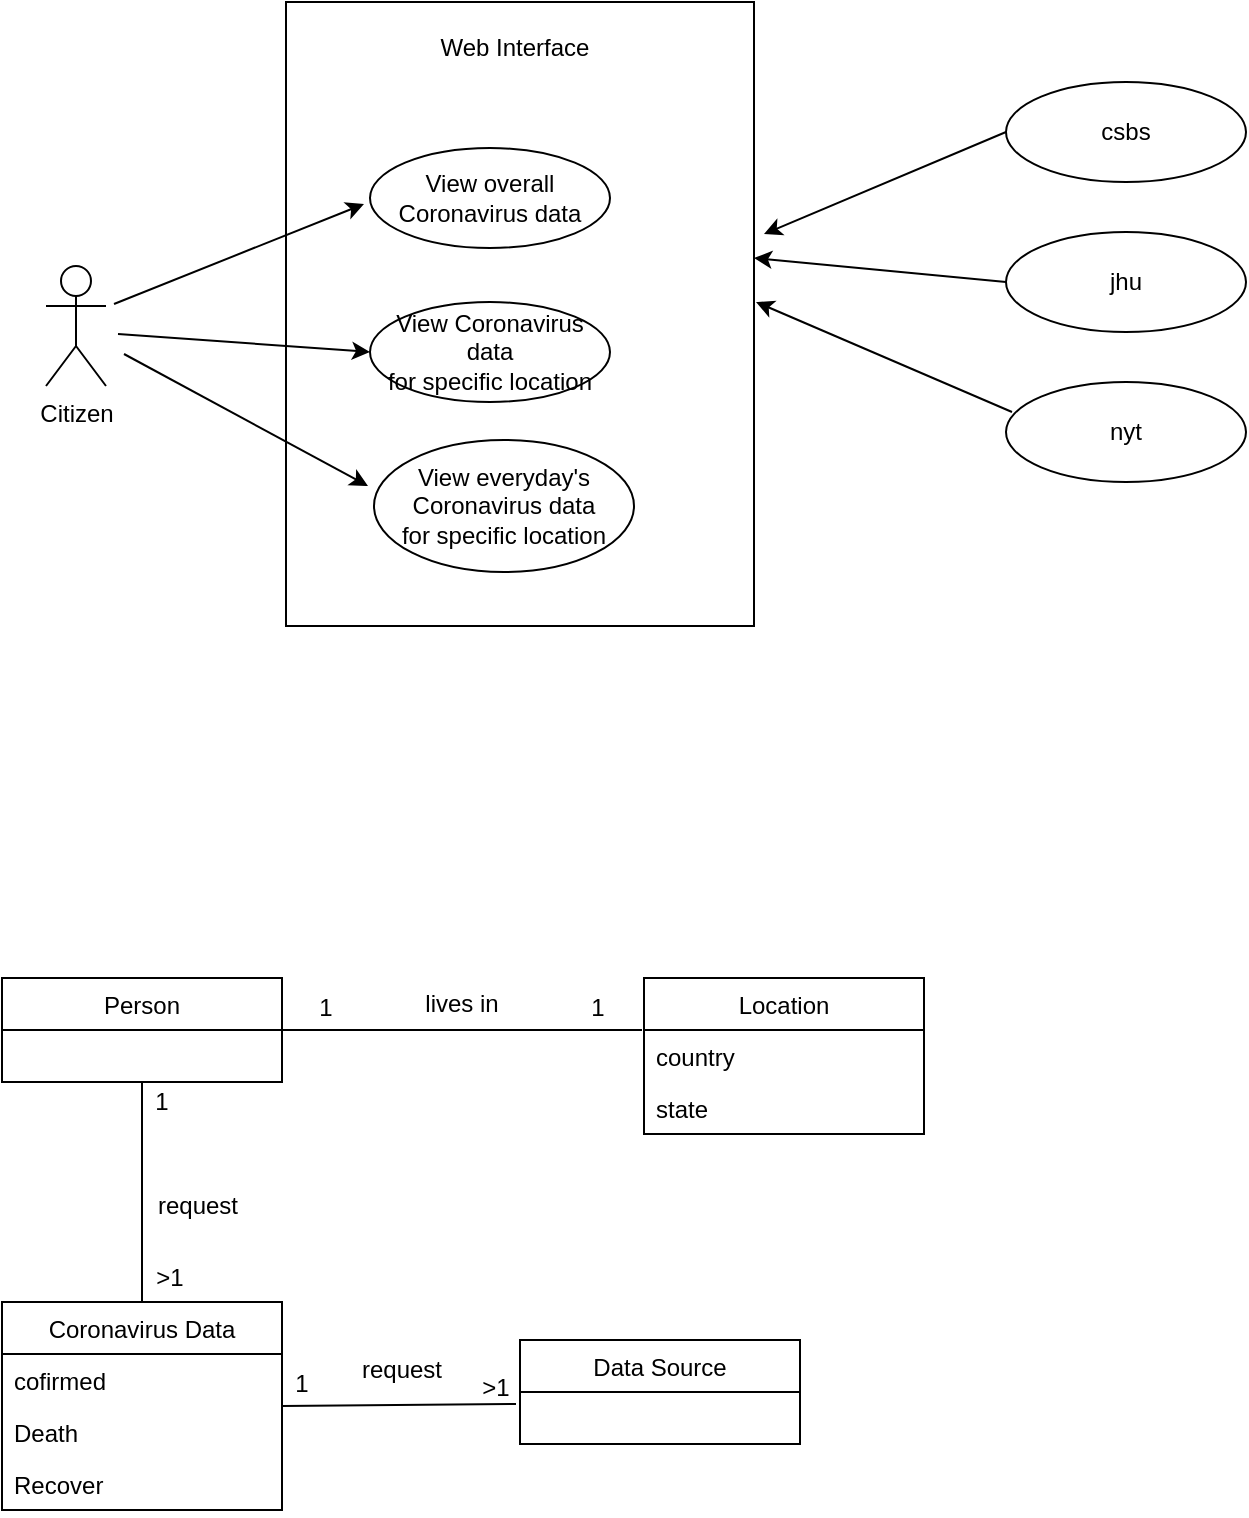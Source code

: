 <mxfile version="14.9.8" type="github">
  <diagram name="Page-1" id="b5b7bab2-c9e2-2cf4-8b2a-24fd1a2a6d21">
    <mxGraphModel dx="1186" dy="790" grid="0" gridSize="10" guides="1" tooltips="1" connect="1" arrows="1" fold="1" page="1" pageScale="1" pageWidth="827" pageHeight="1169" background="none" math="0" shadow="0">
      <root>
        <mxCell id="0" />
        <mxCell id="1" parent="0" />
        <mxCell id="Rek6x4QmJrhdKCj9iVsL-1" value="Citizen" style="shape=umlActor;verticalLabelPosition=bottom;verticalAlign=top;html=1;outlineConnect=0;" vertex="1" parent="1">
          <mxGeometry x="120" y="300" width="30" height="60" as="geometry" />
        </mxCell>
        <mxCell id="Rek6x4QmJrhdKCj9iVsL-7" value="jhu" style="ellipse;whiteSpace=wrap;html=1;" vertex="1" parent="1">
          <mxGeometry x="600" y="283" width="120" height="50" as="geometry" />
        </mxCell>
        <mxCell id="Rek6x4QmJrhdKCj9iVsL-10" value="" style="endArrow=classic;html=1;exitX=0;exitY=0.5;exitDx=0;exitDy=0;" edge="1" parent="1" source="Rek6x4QmJrhdKCj9iVsL-7">
          <mxGeometry width="50" height="50" relative="1" as="geometry">
            <mxPoint x="439" y="305.5" as="sourcePoint" />
            <mxPoint x="474" y="296" as="targetPoint" />
          </mxGeometry>
        </mxCell>
        <mxCell id="Rek6x4QmJrhdKCj9iVsL-13" value="csbs" style="ellipse;whiteSpace=wrap;html=1;" vertex="1" parent="1">
          <mxGeometry x="600" y="208" width="120" height="50" as="geometry" />
        </mxCell>
        <mxCell id="Rek6x4QmJrhdKCj9iVsL-14" value="nyt" style="ellipse;whiteSpace=wrap;html=1;" vertex="1" parent="1">
          <mxGeometry x="600" y="358" width="120" height="50" as="geometry" />
        </mxCell>
        <mxCell id="Rek6x4QmJrhdKCj9iVsL-15" value="" style="endArrow=classic;html=1;exitX=0;exitY=0.5;exitDx=0;exitDy=0;" edge="1" parent="1" source="Rek6x4QmJrhdKCj9iVsL-13">
          <mxGeometry width="50" height="50" relative="1" as="geometry">
            <mxPoint x="657" y="231" as="sourcePoint" />
            <mxPoint x="479" y="284" as="targetPoint" />
          </mxGeometry>
        </mxCell>
        <mxCell id="Rek6x4QmJrhdKCj9iVsL-16" value="" style="endArrow=classic;html=1;exitX=0.025;exitY=0.3;exitDx=0;exitDy=0;exitPerimeter=0;" edge="1" parent="1" source="Rek6x4QmJrhdKCj9iVsL-14">
          <mxGeometry width="50" height="50" relative="1" as="geometry">
            <mxPoint x="669" y="354" as="sourcePoint" />
            <mxPoint x="475" y="318" as="targetPoint" />
          </mxGeometry>
        </mxCell>
        <mxCell id="Rek6x4QmJrhdKCj9iVsL-26" value="" style="rounded=0;whiteSpace=wrap;html=1;" vertex="1" parent="1">
          <mxGeometry x="240" y="168" width="234" height="312" as="geometry" />
        </mxCell>
        <mxCell id="Rek6x4QmJrhdKCj9iVsL-17" value="View overall Coronavirus data" style="ellipse;whiteSpace=wrap;html=1;" vertex="1" parent="1">
          <mxGeometry x="282" y="241" width="120" height="50" as="geometry" />
        </mxCell>
        <mxCell id="Rek6x4QmJrhdKCj9iVsL-18" value="&lt;div&gt;View Coronavirus data&lt;/div&gt;&lt;div&gt;for specific location&lt;br&gt;&lt;/div&gt;" style="ellipse;whiteSpace=wrap;html=1;" vertex="1" parent="1">
          <mxGeometry x="282" y="318" width="120" height="50" as="geometry" />
        </mxCell>
        <mxCell id="Rek6x4QmJrhdKCj9iVsL-19" value="&lt;div&gt;View everyday&#39;s Coronavirus data&lt;/div&gt;&lt;div&gt;for specific location&lt;br&gt;&lt;/div&gt;" style="ellipse;whiteSpace=wrap;html=1;" vertex="1" parent="1">
          <mxGeometry x="284" y="387" width="130" height="66" as="geometry" />
        </mxCell>
        <mxCell id="Rek6x4QmJrhdKCj9iVsL-20" value="" style="endArrow=classic;html=1;" edge="1" parent="1">
          <mxGeometry width="50" height="50" relative="1" as="geometry">
            <mxPoint x="154" y="319" as="sourcePoint" />
            <mxPoint x="279" y="269" as="targetPoint" />
          </mxGeometry>
        </mxCell>
        <mxCell id="Rek6x4QmJrhdKCj9iVsL-21" value="" style="endArrow=classic;html=1;entryX=0;entryY=0.5;entryDx=0;entryDy=0;" edge="1" parent="1" target="Rek6x4QmJrhdKCj9iVsL-18">
          <mxGeometry width="50" height="50" relative="1" as="geometry">
            <mxPoint x="156" y="334" as="sourcePoint" />
            <mxPoint x="206" y="342" as="targetPoint" />
          </mxGeometry>
        </mxCell>
        <mxCell id="Rek6x4QmJrhdKCj9iVsL-22" value="" style="endArrow=classic;html=1;" edge="1" parent="1">
          <mxGeometry width="50" height="50" relative="1" as="geometry">
            <mxPoint x="159" y="344" as="sourcePoint" />
            <mxPoint x="281" y="410" as="targetPoint" />
          </mxGeometry>
        </mxCell>
        <mxCell id="Rek6x4QmJrhdKCj9iVsL-25" value="Web Interface" style="text;html=1;strokeColor=none;fillColor=none;align=center;verticalAlign=middle;whiteSpace=wrap;rounded=0;" vertex="1" parent="1">
          <mxGeometry x="303" y="181" width="103" height="20" as="geometry" />
        </mxCell>
        <mxCell id="Rek6x4QmJrhdKCj9iVsL-29" value="Person" style="swimlane;fontStyle=0;childLayout=stackLayout;horizontal=1;startSize=26;horizontalStack=0;resizeParent=1;resizeParentMax=0;resizeLast=0;collapsible=1;marginBottom=0;" vertex="1" parent="1">
          <mxGeometry x="98" y="656" width="140" height="52" as="geometry" />
        </mxCell>
        <mxCell id="Rek6x4QmJrhdKCj9iVsL-33" value="Location" style="swimlane;fontStyle=0;childLayout=stackLayout;horizontal=1;startSize=26;horizontalStack=0;resizeParent=1;resizeParentMax=0;resizeLast=0;collapsible=1;marginBottom=0;" vertex="1" parent="1">
          <mxGeometry x="419" y="656" width="140" height="78" as="geometry" />
        </mxCell>
        <mxCell id="Rek6x4QmJrhdKCj9iVsL-34" value="country" style="text;strokeColor=none;fillColor=none;align=left;verticalAlign=top;spacingLeft=4;spacingRight=4;overflow=hidden;rotatable=0;points=[[0,0.5],[1,0.5]];portConstraint=eastwest;" vertex="1" parent="Rek6x4QmJrhdKCj9iVsL-33">
          <mxGeometry y="26" width="140" height="26" as="geometry" />
        </mxCell>
        <mxCell id="Rek6x4QmJrhdKCj9iVsL-59" value="state" style="text;strokeColor=none;fillColor=none;align=left;verticalAlign=top;spacingLeft=4;spacingRight=4;overflow=hidden;rotatable=0;points=[[0,0.5],[1,0.5]];portConstraint=eastwest;" vertex="1" parent="Rek6x4QmJrhdKCj9iVsL-33">
          <mxGeometry y="52" width="140" height="26" as="geometry" />
        </mxCell>
        <mxCell id="Rek6x4QmJrhdKCj9iVsL-38" value="" style="endArrow=none;html=1;exitX=1;exitY=0.5;exitDx=0;exitDy=0;" edge="1" parent="1" source="Rek6x4QmJrhdKCj9iVsL-29">
          <mxGeometry width="50" height="50" relative="1" as="geometry">
            <mxPoint x="281" y="715" as="sourcePoint" />
            <mxPoint x="418" y="682" as="targetPoint" />
          </mxGeometry>
        </mxCell>
        <mxCell id="Rek6x4QmJrhdKCj9iVsL-39" value="Coronavirus Data" style="swimlane;fontStyle=0;childLayout=stackLayout;horizontal=1;startSize=26;horizontalStack=0;resizeParent=1;resizeParentMax=0;resizeLast=0;collapsible=1;marginBottom=0;" vertex="1" parent="1">
          <mxGeometry x="98" y="818" width="140" height="104" as="geometry" />
        </mxCell>
        <mxCell id="Rek6x4QmJrhdKCj9iVsL-40" value="cofirmed" style="text;strokeColor=none;fillColor=none;align=left;verticalAlign=top;spacingLeft=4;spacingRight=4;overflow=hidden;rotatable=0;points=[[0,0.5],[1,0.5]];portConstraint=eastwest;" vertex="1" parent="Rek6x4QmJrhdKCj9iVsL-39">
          <mxGeometry y="26" width="140" height="26" as="geometry" />
        </mxCell>
        <mxCell id="Rek6x4QmJrhdKCj9iVsL-41" value="Death" style="text;strokeColor=none;fillColor=none;align=left;verticalAlign=top;spacingLeft=4;spacingRight=4;overflow=hidden;rotatable=0;points=[[0,0.5],[1,0.5]];portConstraint=eastwest;" vertex="1" parent="Rek6x4QmJrhdKCj9iVsL-39">
          <mxGeometry y="52" width="140" height="26" as="geometry" />
        </mxCell>
        <mxCell id="Rek6x4QmJrhdKCj9iVsL-42" value="Recover" style="text;strokeColor=none;fillColor=none;align=left;verticalAlign=top;spacingLeft=4;spacingRight=4;overflow=hidden;rotatable=0;points=[[0,0.5],[1,0.5]];portConstraint=eastwest;" vertex="1" parent="Rek6x4QmJrhdKCj9iVsL-39">
          <mxGeometry y="78" width="140" height="26" as="geometry" />
        </mxCell>
        <mxCell id="Rek6x4QmJrhdKCj9iVsL-43" value="Data Source" style="swimlane;fontStyle=0;childLayout=stackLayout;horizontal=1;startSize=26;horizontalStack=0;resizeParent=1;resizeParentMax=0;resizeLast=0;collapsible=1;marginBottom=0;" vertex="1" parent="1">
          <mxGeometry x="357" y="837" width="140" height="52" as="geometry" />
        </mxCell>
        <mxCell id="Rek6x4QmJrhdKCj9iVsL-48" value="" style="endArrow=none;html=1;entryX=0.5;entryY=1;entryDx=0;entryDy=0;" edge="1" parent="1" source="Rek6x4QmJrhdKCj9iVsL-39" target="Rek6x4QmJrhdKCj9iVsL-29">
          <mxGeometry width="50" height="50" relative="1" as="geometry">
            <mxPoint x="428" y="1002" as="sourcePoint" />
            <mxPoint x="478" y="952" as="targetPoint" />
          </mxGeometry>
        </mxCell>
        <mxCell id="Rek6x4QmJrhdKCj9iVsL-49" value="lives in" style="text;html=1;strokeColor=none;fillColor=none;align=center;verticalAlign=middle;whiteSpace=wrap;rounded=0;" vertex="1" parent="1">
          <mxGeometry x="308" y="659" width="40" height="20" as="geometry" />
        </mxCell>
        <mxCell id="Rek6x4QmJrhdKCj9iVsL-50" value="request" style="text;html=1;strokeColor=none;fillColor=none;align=center;verticalAlign=middle;whiteSpace=wrap;rounded=0;" vertex="1" parent="1">
          <mxGeometry x="176" y="760" width="40" height="20" as="geometry" />
        </mxCell>
        <mxCell id="Rek6x4QmJrhdKCj9iVsL-51" value="" style="endArrow=none;html=1;entryX=1;entryY=0.5;entryDx=0;entryDy=0;" edge="1" parent="1" target="Rek6x4QmJrhdKCj9iVsL-39">
          <mxGeometry width="50" height="50" relative="1" as="geometry">
            <mxPoint x="355" y="869" as="sourcePoint" />
            <mxPoint x="178" y="718" as="targetPoint" />
          </mxGeometry>
        </mxCell>
        <mxCell id="Rek6x4QmJrhdKCj9iVsL-52" value="request" style="text;html=1;strokeColor=none;fillColor=none;align=center;verticalAlign=middle;whiteSpace=wrap;rounded=0;" vertex="1" parent="1">
          <mxGeometry x="278" y="842" width="40" height="20" as="geometry" />
        </mxCell>
        <mxCell id="Rek6x4QmJrhdKCj9iVsL-53" value="1" style="text;html=1;strokeColor=none;fillColor=none;align=center;verticalAlign=middle;whiteSpace=wrap;rounded=0;" vertex="1" parent="1">
          <mxGeometry x="158" y="708" width="40" height="20" as="geometry" />
        </mxCell>
        <mxCell id="Rek6x4QmJrhdKCj9iVsL-54" value="&amp;gt;1" style="text;html=1;strokeColor=none;fillColor=none;align=center;verticalAlign=middle;whiteSpace=wrap;rounded=0;" vertex="1" parent="1">
          <mxGeometry x="162" y="796" width="40" height="20" as="geometry" />
        </mxCell>
        <mxCell id="Rek6x4QmJrhdKCj9iVsL-55" value="1" style="text;html=1;strokeColor=none;fillColor=none;align=center;verticalAlign=middle;whiteSpace=wrap;rounded=0;" vertex="1" parent="1">
          <mxGeometry x="376" y="661" width="40" height="20" as="geometry" />
        </mxCell>
        <mxCell id="Rek6x4QmJrhdKCj9iVsL-56" value="1" style="text;html=1;strokeColor=none;fillColor=none;align=center;verticalAlign=middle;whiteSpace=wrap;rounded=0;" vertex="1" parent="1">
          <mxGeometry x="240" y="661" width="40" height="20" as="geometry" />
        </mxCell>
        <mxCell id="Rek6x4QmJrhdKCj9iVsL-57" value="1" style="text;html=1;strokeColor=none;fillColor=none;align=center;verticalAlign=middle;whiteSpace=wrap;rounded=0;" vertex="1" parent="1">
          <mxGeometry x="228" y="849" width="40" height="20" as="geometry" />
        </mxCell>
        <mxCell id="Rek6x4QmJrhdKCj9iVsL-58" value="&amp;gt;1" style="text;html=1;strokeColor=none;fillColor=none;align=center;verticalAlign=middle;whiteSpace=wrap;rounded=0;" vertex="1" parent="1">
          <mxGeometry x="325" y="851" width="40" height="20" as="geometry" />
        </mxCell>
      </root>
    </mxGraphModel>
  </diagram>
</mxfile>
